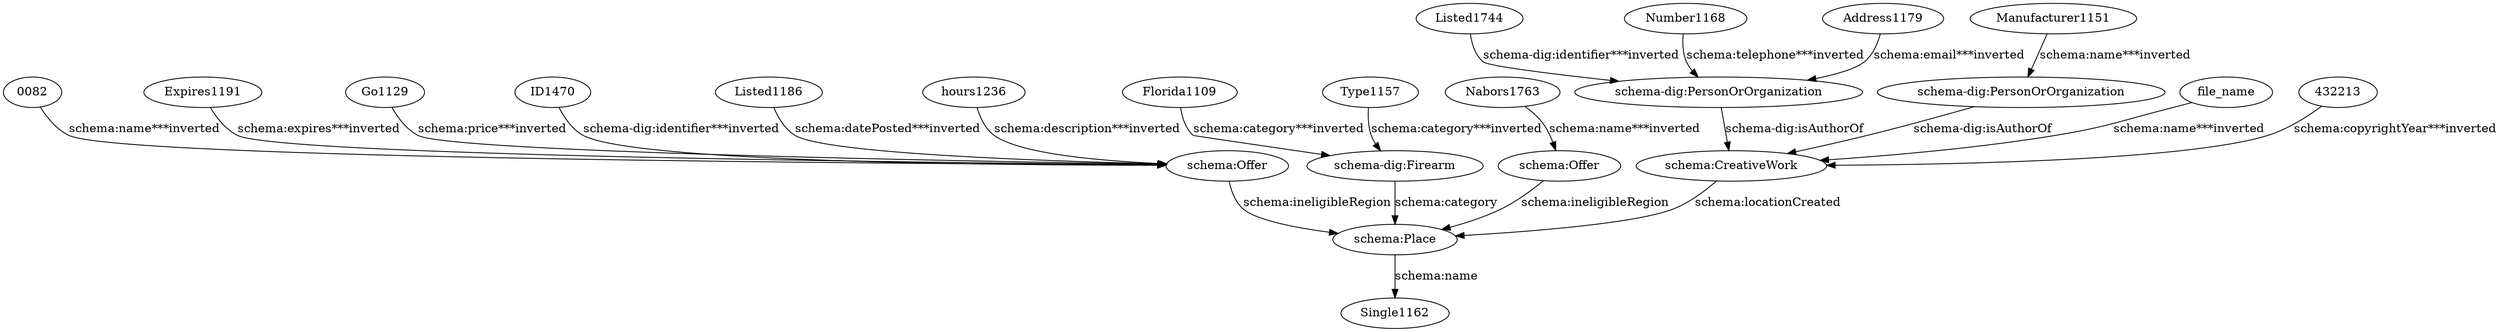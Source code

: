 digraph {
  "432213" [type=attribute_name,label="432213"]
  "0082" [type=attribute_name,label="0082"]
  "schema:Offer1" [type=class_uri,label="schema:Offer"]
  "schema:CreativeWork1" [type=class_uri,label="schema:CreativeWork"]
  Address1179 [type=attribute_name,label=Address1179]
  "schema-dig:PersonOrOrganization1" [type=class_uri,label="schema-dig:PersonOrOrganization"]
  Expires1191 [type=attribute_name,label=Expires1191]
  Florida1109 [type=attribute_name,label=Florida1109]
  "schema-dig:Firearm1" [type=class_uri,label="schema-dig:Firearm"]
  Go1129 [type=attribute_name,label=Go1129]
  ID1470 [type=attribute_name,label=ID1470]
  Listed1186 [type=attribute_name,label=Listed1186]
  Listed1744 [type=attribute_name,label=Listed1744]
  Manufacturer1151 [type=attribute_name,label=Manufacturer1151]
  "schema-dig:PersonOrOrganization2" [type=class_uri,label="schema-dig:PersonOrOrganization"]
  Nabors1763 [type=attribute_name,label=Nabors1763]
  "schema:Offer2" [type=class_uri,label="schema:Offer"]
  Number1168 [type=attribute_name,label=Number1168]
  Type1157 [type=attribute_name,label=Type1157]
  file_name [type=attribute_name,label=file_name]
  hours1236 [type=attribute_name,label=hours1236]
  "schema:Place1" [type=class_uri,label="schema:Place"]
  Single1162 [type=attribute_name,label=Single1162]
  "0082" -> "schema:Offer1" [type=st_property_uri,label="schema:name***inverted",weight=1]
  "432213" -> "schema:CreativeWork1" [type=st_property_uri,label="schema:copyrightYear***inverted",weight=1]
  Address1179 -> "schema-dig:PersonOrOrganization1" [type=st_property_uri,label="schema:email***inverted",weight=1]
  Expires1191 -> "schema:Offer1" [type=st_property_uri,label="schema:expires***inverted",weight=1]
  Florida1109 -> "schema-dig:Firearm1" [type=st_property_uri,label="schema:category***inverted",weight=1]
  Go1129 -> "schema:Offer1" [type=st_property_uri,label="schema:price***inverted",weight=1]
  ID1470 -> "schema:Offer1" [type=st_property_uri,label="schema-dig:identifier***inverted",weight=1]
  Listed1186 -> "schema:Offer1" [type=st_property_uri,label="schema:datePosted***inverted",weight=1]
  Listed1744 -> "schema-dig:PersonOrOrganization1" [type=st_property_uri,label="schema-dig:identifier***inverted",weight=1]
  Manufacturer1151 -> "schema-dig:PersonOrOrganization2" [type=st_property_uri,label="schema:name***inverted",weight=1]
  Nabors1763 -> "schema:Offer2" [type=st_property_uri,label="schema:name***inverted",weight=1]
  Number1168 -> "schema-dig:PersonOrOrganization1" [type=st_property_uri,label="schema:telephone***inverted",weight=1]
  Type1157 -> "schema-dig:Firearm1" [type=st_property_uri,label="schema:category***inverted",weight=1]
  file_name -> "schema:CreativeWork1" [type=st_property_uri,label="schema:name***inverted",weight=1]
  hours1236 -> "schema:Offer1" [type=st_property_uri,label="schema:description***inverted",weight=1]
  "schema-dig:Firearm1" -> "schema:Place1" [label="schema:category",type=inherited,weight=300]
  "schema-dig:PersonOrOrganization1" -> "schema:CreativeWork1" [label="schema-dig:isAuthorOf",type=direct_property_uri,weight=100]
  "schema-dig:PersonOrOrganization2" -> "schema:CreativeWork1" [label="schema-dig:isAuthorOf",type=direct_property_uri,weight=100]
  "schema:CreativeWork1" -> "schema:Place1" [label="schema:locationCreated",type=direct_property_uri,weight=100]
  "schema:Offer1" -> "schema:Place1" [label="schema:ineligibleRegion",type=direct_property_uri,weight=100]
  "schema:Offer2" -> "schema:Place1" [label="schema:ineligibleRegion",type=direct_property_uri,weight=100]
  "schema:Place1" -> Single1162 [label="schema:name",type=st_property_uri]
}

